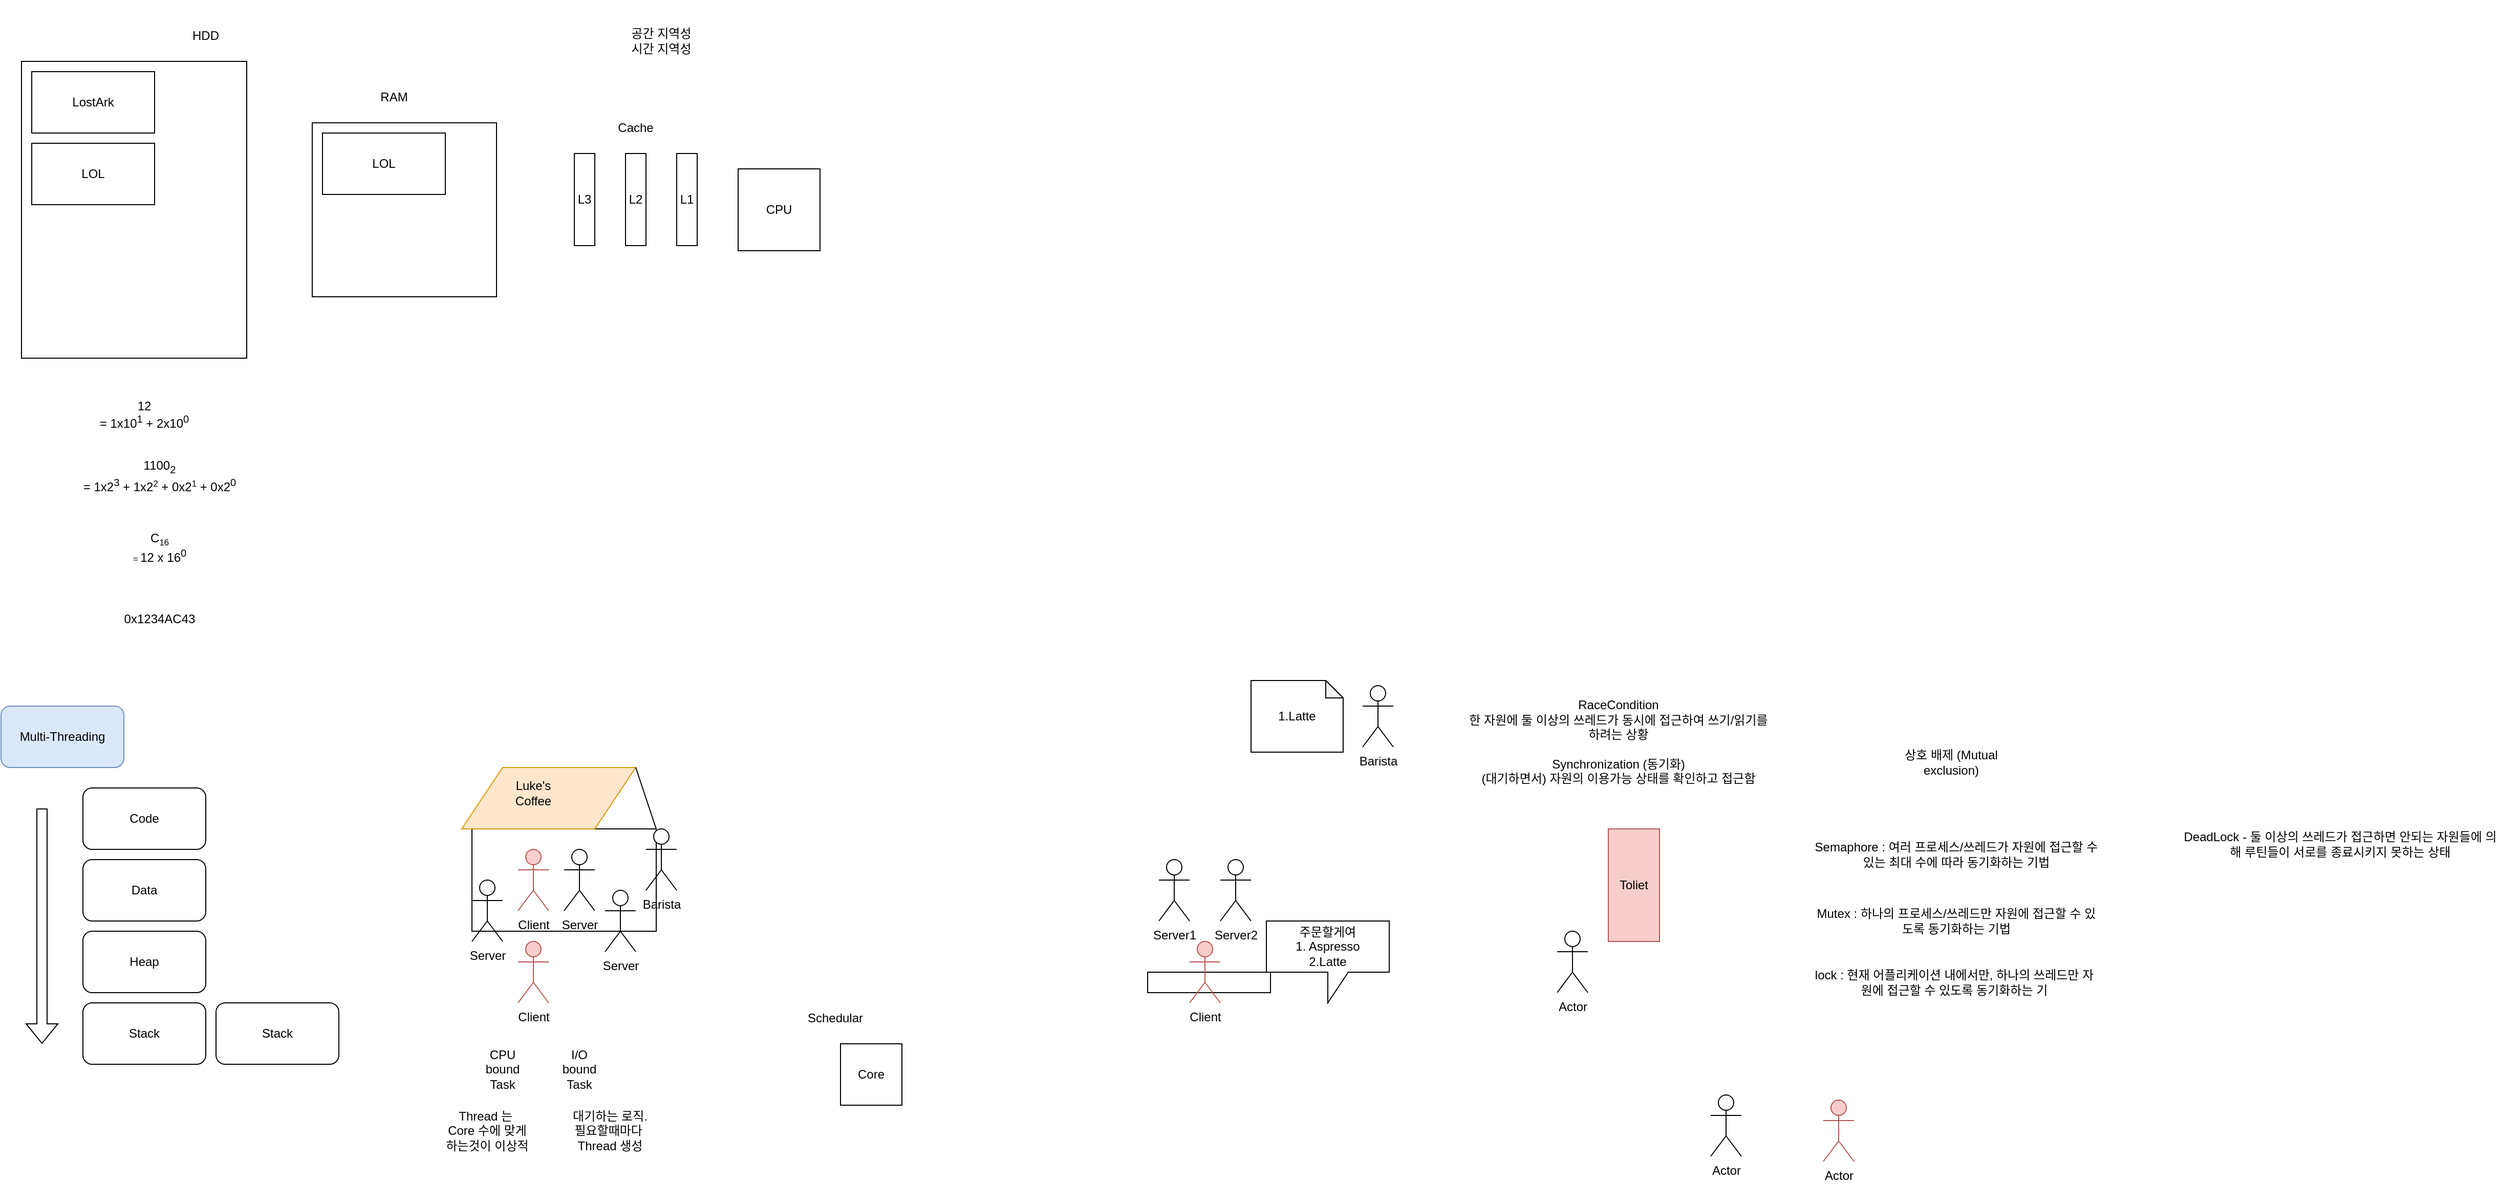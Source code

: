 <mxfile version="24.0.7" type="device">
  <diagram id="C5RBs43oDa-KdzZeNtuy" name="Page-1">
    <mxGraphModel dx="1221" dy="618" grid="1" gridSize="10" guides="1" tooltips="1" connect="1" arrows="0" fold="1" page="1" pageScale="1" pageWidth="827" pageHeight="1169" math="0" shadow="0">
      <root>
        <mxCell id="WIyWlLk6GJQsqaUBKTNV-0" />
        <mxCell id="WIyWlLk6GJQsqaUBKTNV-1" parent="WIyWlLk6GJQsqaUBKTNV-0" />
        <mxCell id="2EArhs2tTi93RpE7Wd-O-36" value="" style="rounded=0;whiteSpace=wrap;html=1;" parent="WIyWlLk6GJQsqaUBKTNV-1" vertex="1">
          <mxGeometry x="480" y="810" width="180" height="100" as="geometry" />
        </mxCell>
        <mxCell id="2EArhs2tTi93RpE7Wd-O-0" value="" style="rounded=0;whiteSpace=wrap;html=1;" parent="WIyWlLk6GJQsqaUBKTNV-1" vertex="1">
          <mxGeometry x="40" y="60" width="220" height="290" as="geometry" />
        </mxCell>
        <mxCell id="2EArhs2tTi93RpE7Wd-O-1" value="" style="rounded=0;whiteSpace=wrap;html=1;" parent="WIyWlLk6GJQsqaUBKTNV-1" vertex="1">
          <mxGeometry x="324" y="120" width="180" height="170" as="geometry" />
        </mxCell>
        <mxCell id="2EArhs2tTi93RpE7Wd-O-2" value="RAM" style="text;html=1;align=center;verticalAlign=middle;whiteSpace=wrap;rounded=0;" parent="WIyWlLk6GJQsqaUBKTNV-1" vertex="1">
          <mxGeometry x="374" y="80" width="60" height="30" as="geometry" />
        </mxCell>
        <mxCell id="2EArhs2tTi93RpE7Wd-O-3" value="HDD" style="text;html=1;align=center;verticalAlign=middle;whiteSpace=wrap;rounded=0;" parent="WIyWlLk6GJQsqaUBKTNV-1" vertex="1">
          <mxGeometry x="190" y="20" width="60" height="30" as="geometry" />
        </mxCell>
        <mxCell id="2EArhs2tTi93RpE7Wd-O-4" value="LOL" style="rounded=0;whiteSpace=wrap;html=1;" parent="WIyWlLk6GJQsqaUBKTNV-1" vertex="1">
          <mxGeometry x="50" y="140" width="120" height="60" as="geometry" />
        </mxCell>
        <mxCell id="2EArhs2tTi93RpE7Wd-O-6" value="LostArk" style="rounded=0;whiteSpace=wrap;html=1;" parent="WIyWlLk6GJQsqaUBKTNV-1" vertex="1">
          <mxGeometry x="50" y="70" width="120" height="60" as="geometry" />
        </mxCell>
        <mxCell id="2EArhs2tTi93RpE7Wd-O-7" value="CPU" style="whiteSpace=wrap;html=1;aspect=fixed;" parent="WIyWlLk6GJQsqaUBKTNV-1" vertex="1">
          <mxGeometry x="740" y="165" width="80" height="80" as="geometry" />
        </mxCell>
        <mxCell id="2EArhs2tTi93RpE7Wd-O-8" value="LOL" style="rounded=0;whiteSpace=wrap;html=1;" parent="WIyWlLk6GJQsqaUBKTNV-1" vertex="1">
          <mxGeometry x="334" y="130" width="120" height="60" as="geometry" />
        </mxCell>
        <mxCell id="2EArhs2tTi93RpE7Wd-O-10" value="L1" style="rounded=0;whiteSpace=wrap;html=1;" parent="WIyWlLk6GJQsqaUBKTNV-1" vertex="1">
          <mxGeometry x="680" y="150" width="20" height="90" as="geometry" />
        </mxCell>
        <mxCell id="2EArhs2tTi93RpE7Wd-O-11" value="Cache" style="text;html=1;align=center;verticalAlign=middle;whiteSpace=wrap;rounded=0;" parent="WIyWlLk6GJQsqaUBKTNV-1" vertex="1">
          <mxGeometry x="610" y="110" width="60" height="30" as="geometry" />
        </mxCell>
        <mxCell id="2EArhs2tTi93RpE7Wd-O-13" value="공간 지역성&lt;div&gt;시간 지역성&lt;/div&gt;" style="text;html=1;align=center;verticalAlign=middle;whiteSpace=wrap;rounded=0;" parent="WIyWlLk6GJQsqaUBKTNV-1" vertex="1">
          <mxGeometry x="570" width="190" height="80" as="geometry" />
        </mxCell>
        <mxCell id="2EArhs2tTi93RpE7Wd-O-14" value="L2" style="rounded=0;whiteSpace=wrap;html=1;" parent="WIyWlLk6GJQsqaUBKTNV-1" vertex="1">
          <mxGeometry x="630" y="150" width="20" height="90" as="geometry" />
        </mxCell>
        <mxCell id="2EArhs2tTi93RpE7Wd-O-15" value="L3" style="rounded=0;whiteSpace=wrap;html=1;" parent="WIyWlLk6GJQsqaUBKTNV-1" vertex="1">
          <mxGeometry x="580" y="150" width="20" height="90" as="geometry" />
        </mxCell>
        <mxCell id="2EArhs2tTi93RpE7Wd-O-18" value="12&lt;div&gt;= 1x10&lt;sup&gt;1&lt;/sup&gt; + 2x10&lt;sup&gt;0&lt;/sup&gt;&lt;/div&gt;" style="text;html=1;align=center;verticalAlign=middle;whiteSpace=wrap;rounded=0;" parent="WIyWlLk6GJQsqaUBKTNV-1" vertex="1">
          <mxGeometry x="90" y="380" width="140" height="50" as="geometry" />
        </mxCell>
        <mxCell id="2EArhs2tTi93RpE7Wd-O-19" value="1100&lt;sub&gt;2&lt;/sub&gt;&lt;div&gt;= 1x2&lt;sup&gt;3&lt;/sup&gt; + 1x2&lt;span style=&quot;font-size: 10px;&quot;&gt;&lt;sup&gt;2&lt;/sup&gt;&lt;/span&gt;&amp;nbsp;+ 0x2&lt;span style=&quot;font-size: 10px;&quot;&gt;&lt;sup&gt;1&lt;/sup&gt;&lt;/span&gt;&amp;nbsp;+ 0x2&lt;sup&gt;0&lt;/sup&gt;&lt;/div&gt;" style="text;html=1;align=center;verticalAlign=middle;whiteSpace=wrap;rounded=0;" parent="WIyWlLk6GJQsqaUBKTNV-1" vertex="1">
          <mxGeometry x="90" y="440" width="170" height="50" as="geometry" />
        </mxCell>
        <mxCell id="2EArhs2tTi93RpE7Wd-O-21" value="C&lt;span style=&quot;font-size: 10px;&quot;&gt;&lt;sub&gt;16&lt;/sub&gt;&lt;/span&gt;&lt;div&gt;&lt;span style=&quot;font-size: 8.333px;&quot;&gt;=&amp;nbsp;&lt;/span&gt;12 x 16&lt;sup&gt;0&lt;/sup&gt;&lt;/div&gt;" style="text;html=1;align=center;verticalAlign=middle;whiteSpace=wrap;rounded=0;" parent="WIyWlLk6GJQsqaUBKTNV-1" vertex="1">
          <mxGeometry x="90" y="510" width="170" height="50" as="geometry" />
        </mxCell>
        <mxCell id="2EArhs2tTi93RpE7Wd-O-22" value="0x1234AC43" style="text;html=1;align=center;verticalAlign=middle;whiteSpace=wrap;rounded=0;" parent="WIyWlLk6GJQsqaUBKTNV-1" vertex="1">
          <mxGeometry x="80" y="585" width="190" height="40" as="geometry" />
        </mxCell>
        <mxCell id="2EArhs2tTi93RpE7Wd-O-25" value="Multi-Threading" style="rounded=1;whiteSpace=wrap;html=1;fillColor=#dae8fc;strokeColor=#6c8ebf;" parent="WIyWlLk6GJQsqaUBKTNV-1" vertex="1">
          <mxGeometry x="20" y="690" width="120" height="60" as="geometry" />
        </mxCell>
        <mxCell id="2EArhs2tTi93RpE7Wd-O-27" value="Code" style="rounded=1;whiteSpace=wrap;html=1;" parent="WIyWlLk6GJQsqaUBKTNV-1" vertex="1">
          <mxGeometry x="100" y="770" width="120" height="60" as="geometry" />
        </mxCell>
        <mxCell id="2EArhs2tTi93RpE7Wd-O-28" value="Data" style="rounded=1;whiteSpace=wrap;html=1;" parent="WIyWlLk6GJQsqaUBKTNV-1" vertex="1">
          <mxGeometry x="100" y="840" width="120" height="60" as="geometry" />
        </mxCell>
        <mxCell id="2EArhs2tTi93RpE7Wd-O-29" value="Heap" style="rounded=1;whiteSpace=wrap;html=1;" parent="WIyWlLk6GJQsqaUBKTNV-1" vertex="1">
          <mxGeometry x="100" y="910" width="120" height="60" as="geometry" />
        </mxCell>
        <mxCell id="2EArhs2tTi93RpE7Wd-O-30" value="Stack" style="rounded=1;whiteSpace=wrap;html=1;" parent="WIyWlLk6GJQsqaUBKTNV-1" vertex="1">
          <mxGeometry x="100" y="980" width="120" height="60" as="geometry" />
        </mxCell>
        <mxCell id="2EArhs2tTi93RpE7Wd-O-31" value="" style="shape=flexArrow;endArrow=classic;html=1;rounded=0;" parent="WIyWlLk6GJQsqaUBKTNV-1" edge="1">
          <mxGeometry width="50" height="50" relative="1" as="geometry">
            <mxPoint x="60" y="790" as="sourcePoint" />
            <mxPoint x="60" y="1020" as="targetPoint" />
          </mxGeometry>
        </mxCell>
        <mxCell id="2EArhs2tTi93RpE7Wd-O-33" value="" style="shape=parallelogram;perimeter=parallelogramPerimeter;whiteSpace=wrap;html=1;fixedSize=1;fillColor=#ffe6cc;strokeColor=#d79b00;size=40;" parent="WIyWlLk6GJQsqaUBKTNV-1" vertex="1">
          <mxGeometry x="470" y="750" width="170" height="60" as="geometry" />
        </mxCell>
        <mxCell id="2EArhs2tTi93RpE7Wd-O-35" value="" style="endArrow=none;html=1;rounded=0;entryX=1;entryY=0;entryDx=0;entryDy=0;" parent="WIyWlLk6GJQsqaUBKTNV-1" target="2EArhs2tTi93RpE7Wd-O-33" edge="1">
          <mxGeometry width="50" height="50" relative="1" as="geometry">
            <mxPoint x="660" y="810" as="sourcePoint" />
            <mxPoint x="540" y="980" as="targetPoint" />
          </mxGeometry>
        </mxCell>
        <mxCell id="2EArhs2tTi93RpE7Wd-O-37" value="Luke&#39;s&lt;div&gt;Coffee&lt;/div&gt;" style="text;html=1;align=center;verticalAlign=middle;whiteSpace=wrap;rounded=0;" parent="WIyWlLk6GJQsqaUBKTNV-1" vertex="1">
          <mxGeometry x="490" y="750" width="100" height="50" as="geometry" />
        </mxCell>
        <mxCell id="2EArhs2tTi93RpE7Wd-O-38" value="Server" style="shape=umlActor;verticalLabelPosition=bottom;verticalAlign=top;html=1;outlineConnect=0;" parent="WIyWlLk6GJQsqaUBKTNV-1" vertex="1">
          <mxGeometry x="570" y="830" width="30" height="60" as="geometry" />
        </mxCell>
        <mxCell id="2EArhs2tTi93RpE7Wd-O-39" value="Client" style="shape=umlActor;verticalLabelPosition=bottom;verticalAlign=top;html=1;outlineConnect=0;fillColor=#f8cecc;strokeColor=#b85450;" parent="WIyWlLk6GJQsqaUBKTNV-1" vertex="1">
          <mxGeometry x="525" y="830" width="30" height="60" as="geometry" />
        </mxCell>
        <mxCell id="2EArhs2tTi93RpE7Wd-O-40" value="Client" style="shape=umlActor;verticalLabelPosition=bottom;verticalAlign=top;html=1;outlineConnect=0;fillColor=#f8cecc;strokeColor=#b85450;" parent="WIyWlLk6GJQsqaUBKTNV-1" vertex="1">
          <mxGeometry x="525" y="920" width="30" height="60" as="geometry" />
        </mxCell>
        <mxCell id="2EArhs2tTi93RpE7Wd-O-41" value="Barista" style="shape=umlActor;verticalLabelPosition=bottom;verticalAlign=top;html=1;outlineConnect=0;" parent="WIyWlLk6GJQsqaUBKTNV-1" vertex="1">
          <mxGeometry x="650" y="810" width="30" height="60" as="geometry" />
        </mxCell>
        <mxCell id="2EArhs2tTi93RpE7Wd-O-42" value="Server" style="shape=umlActor;verticalLabelPosition=bottom;verticalAlign=top;html=1;outlineConnect=0;" parent="WIyWlLk6GJQsqaUBKTNV-1" vertex="1">
          <mxGeometry x="480" y="860" width="30" height="60" as="geometry" />
        </mxCell>
        <mxCell id="2EArhs2tTi93RpE7Wd-O-43" value="Server" style="shape=umlActor;verticalLabelPosition=bottom;verticalAlign=top;html=1;outlineConnect=0;" parent="WIyWlLk6GJQsqaUBKTNV-1" vertex="1">
          <mxGeometry x="610" y="870" width="30" height="60" as="geometry" />
        </mxCell>
        <mxCell id="2EArhs2tTi93RpE7Wd-O-44" value="Stack" style="rounded=1;whiteSpace=wrap;html=1;" parent="WIyWlLk6GJQsqaUBKTNV-1" vertex="1">
          <mxGeometry x="230" y="980" width="120" height="60" as="geometry" />
        </mxCell>
        <mxCell id="2EArhs2tTi93RpE7Wd-O-45" value="CPU bound Task" style="text;html=1;align=center;verticalAlign=middle;whiteSpace=wrap;rounded=0;" parent="WIyWlLk6GJQsqaUBKTNV-1" vertex="1">
          <mxGeometry x="480" y="1020" width="60" height="50" as="geometry" />
        </mxCell>
        <mxCell id="2EArhs2tTi93RpE7Wd-O-46" value="I/O&lt;div&gt;bound Task&lt;/div&gt;" style="text;html=1;align=center;verticalAlign=middle;whiteSpace=wrap;rounded=0;" parent="WIyWlLk6GJQsqaUBKTNV-1" vertex="1">
          <mxGeometry x="555" y="1020" width="60" height="50" as="geometry" />
        </mxCell>
        <mxCell id="2EArhs2tTi93RpE7Wd-O-47" value="Thread 는&amp;nbsp;&lt;div&gt;Core 수에 맞게 하는것이 이상적&lt;/div&gt;" style="text;html=1;align=center;verticalAlign=middle;whiteSpace=wrap;rounded=0;" parent="WIyWlLk6GJQsqaUBKTNV-1" vertex="1">
          <mxGeometry x="450" y="1080" width="90" height="50" as="geometry" />
        </mxCell>
        <mxCell id="2EArhs2tTi93RpE7Wd-O-48" value="대기하는 로직.&lt;div&gt;필요할때마다&amp;nbsp; Thread 생성&lt;/div&gt;" style="text;html=1;align=center;verticalAlign=middle;whiteSpace=wrap;rounded=0;" parent="WIyWlLk6GJQsqaUBKTNV-1" vertex="1">
          <mxGeometry x="570" y="1080" width="90" height="50" as="geometry" />
        </mxCell>
        <mxCell id="2EArhs2tTi93RpE7Wd-O-49" value="Core" style="whiteSpace=wrap;html=1;aspect=fixed;" parent="WIyWlLk6GJQsqaUBKTNV-1" vertex="1">
          <mxGeometry x="840" y="1020" width="60" height="60" as="geometry" />
        </mxCell>
        <mxCell id="2EArhs2tTi93RpE7Wd-O-50" value="Schedular" style="text;html=1;align=center;verticalAlign=middle;whiteSpace=wrap;rounded=0;" parent="WIyWlLk6GJQsqaUBKTNV-1" vertex="1">
          <mxGeometry x="780" y="980" width="110" height="30" as="geometry" />
        </mxCell>
        <mxCell id="TqzJmQPPYu4ZV125POUB-9" value="Server1" style="shape=umlActor;verticalLabelPosition=bottom;verticalAlign=top;html=1;outlineConnect=0;" vertex="1" parent="WIyWlLk6GJQsqaUBKTNV-1">
          <mxGeometry x="1151" y="840" width="30" height="60" as="geometry" />
        </mxCell>
        <mxCell id="TqzJmQPPYu4ZV125POUB-10" value="Server2" style="shape=umlActor;verticalLabelPosition=bottom;verticalAlign=top;html=1;outlineConnect=0;" vertex="1" parent="WIyWlLk6GJQsqaUBKTNV-1">
          <mxGeometry x="1211" y="840" width="30" height="60" as="geometry" />
        </mxCell>
        <mxCell id="TqzJmQPPYu4ZV125POUB-12" value="" style="rounded=0;whiteSpace=wrap;html=1;" vertex="1" parent="WIyWlLk6GJQsqaUBKTNV-1">
          <mxGeometry x="1140" y="950" width="120" height="20" as="geometry" />
        </mxCell>
        <mxCell id="TqzJmQPPYu4ZV125POUB-13" value="Barista" style="shape=umlActor;verticalLabelPosition=bottom;verticalAlign=top;html=1;outlineConnect=0;" vertex="1" parent="WIyWlLk6GJQsqaUBKTNV-1">
          <mxGeometry x="1350" y="670" width="30" height="60" as="geometry" />
        </mxCell>
        <mxCell id="TqzJmQPPYu4ZV125POUB-11" value="Client" style="shape=umlActor;verticalLabelPosition=bottom;verticalAlign=top;html=1;outlineConnect=0;fillColor=#f8cecc;strokeColor=#b85450;" vertex="1" parent="WIyWlLk6GJQsqaUBKTNV-1">
          <mxGeometry x="1181" y="920" width="30" height="60" as="geometry" />
        </mxCell>
        <mxCell id="TqzJmQPPYu4ZV125POUB-14" value="주문할게여&lt;div&gt;1. Aspresso&lt;/div&gt;&lt;div&gt;2.Latte&lt;/div&gt;" style="shape=callout;whiteSpace=wrap;html=1;perimeter=calloutPerimeter;" vertex="1" parent="WIyWlLk6GJQsqaUBKTNV-1">
          <mxGeometry x="1256" y="900" width="120" height="80" as="geometry" />
        </mxCell>
        <mxCell id="TqzJmQPPYu4ZV125POUB-15" value="1.Aspresso&lt;div&gt;2.Latte&lt;/div&gt;" style="shape=note;whiteSpace=wrap;html=1;backgroundOutline=1;darkOpacity=0.05;size=17;" vertex="1" parent="WIyWlLk6GJQsqaUBKTNV-1">
          <mxGeometry x="1241" y="665" width="90" height="70" as="geometry" />
        </mxCell>
        <mxCell id="TqzJmQPPYu4ZV125POUB-16" value="&lt;div&gt;1.Latte&lt;/div&gt;" style="shape=note;whiteSpace=wrap;html=1;backgroundOutline=1;darkOpacity=0.05;size=17;" vertex="1" parent="WIyWlLk6GJQsqaUBKTNV-1">
          <mxGeometry x="1241" y="665" width="90" height="70" as="geometry" />
        </mxCell>
        <mxCell id="TqzJmQPPYu4ZV125POUB-17" value="RaceCondition&lt;div&gt;한 자원에 둘 이상의 쓰레드가 동시에 접근하여 쓰기/읽기를 하려는 상황&lt;/div&gt;&lt;div&gt;&lt;br&gt;&lt;/div&gt;&lt;div&gt;Synchronization (동기화)&lt;/div&gt;&lt;div&gt;(대기하면서) 자원의 이용가능 상태를 확인하고 접근함&lt;/div&gt;" style="text;html=1;align=center;verticalAlign=middle;whiteSpace=wrap;rounded=0;" vertex="1" parent="WIyWlLk6GJQsqaUBKTNV-1">
          <mxGeometry x="1450" y="670" width="300" height="110" as="geometry" />
        </mxCell>
        <mxCell id="TqzJmQPPYu4ZV125POUB-18" value="Toliet" style="rounded=0;whiteSpace=wrap;html=1;fillColor=#f8cecc;strokeColor=#b85450;" vertex="1" parent="WIyWlLk6GJQsqaUBKTNV-1">
          <mxGeometry x="1590" y="810" width="50" height="110" as="geometry" />
        </mxCell>
        <mxCell id="TqzJmQPPYu4ZV125POUB-21" value="Actor" style="shape=umlActor;verticalLabelPosition=bottom;verticalAlign=top;html=1;outlineConnect=0;" vertex="1" parent="WIyWlLk6GJQsqaUBKTNV-1">
          <mxGeometry x="1690" y="1070" width="30" height="60" as="geometry" />
        </mxCell>
        <mxCell id="TqzJmQPPYu4ZV125POUB-22" value="Actor" style="shape=umlActor;verticalLabelPosition=bottom;verticalAlign=top;html=1;outlineConnect=0;fillColor=#f8cecc;strokeColor=#b85450;" vertex="1" parent="WIyWlLk6GJQsqaUBKTNV-1">
          <mxGeometry x="1800" y="1075" width="30" height="60" as="geometry" />
        </mxCell>
        <mxCell id="TqzJmQPPYu4ZV125POUB-23" value="Actor" style="shape=umlActor;verticalLabelPosition=bottom;verticalAlign=top;html=1;outlineConnect=0;" vertex="1" parent="WIyWlLk6GJQsqaUBKTNV-1">
          <mxGeometry x="1540" y="910" width="30" height="60" as="geometry" />
        </mxCell>
        <mxCell id="TqzJmQPPYu4ZV125POUB-24" value="Semaphore : 여러 프로세스/쓰레드가 자원에 접근할 수 있는 최대 수에 따라 동기화하는 기법" style="text;html=1;align=center;verticalAlign=middle;whiteSpace=wrap;rounded=0;" vertex="1" parent="WIyWlLk6GJQsqaUBKTNV-1">
          <mxGeometry x="1790" y="810" width="280" height="50" as="geometry" />
        </mxCell>
        <mxCell id="TqzJmQPPYu4ZV125POUB-25" value="Mutex : 하나의 프로세스/쓰레드만 자원에 접근할 수 있도록 동기화하는 기법" style="text;html=1;align=center;verticalAlign=middle;whiteSpace=wrap;rounded=0;" vertex="1" parent="WIyWlLk6GJQsqaUBKTNV-1">
          <mxGeometry x="1790" y="875" width="280" height="50" as="geometry" />
        </mxCell>
        <mxCell id="TqzJmQPPYu4ZV125POUB-26" value="lock : 현재 어플리케이션 내에서만, 하나의 쓰레드만 자원에 접근할 수 있도록 동기화하는 기" style="text;html=1;align=center;verticalAlign=middle;whiteSpace=wrap;rounded=0;" vertex="1" parent="WIyWlLk6GJQsqaUBKTNV-1">
          <mxGeometry x="1788" y="935" width="280" height="50" as="geometry" />
        </mxCell>
        <mxCell id="TqzJmQPPYu4ZV125POUB-28" value="상호 배제 (Mutual exclusion)" style="text;html=1;align=center;verticalAlign=middle;whiteSpace=wrap;rounded=0;" vertex="1" parent="WIyWlLk6GJQsqaUBKTNV-1">
          <mxGeometry x="1850" y="720" width="150" height="50" as="geometry" />
        </mxCell>
        <mxCell id="TqzJmQPPYu4ZV125POUB-29" value="DeadLock - 둘 이상의 쓰레드가 접근하면 안되는 자원들에 의해 루틴들이 서로를 종료시키지 못하는 상태" style="text;html=1;align=center;verticalAlign=middle;whiteSpace=wrap;rounded=0;" vertex="1" parent="WIyWlLk6GJQsqaUBKTNV-1">
          <mxGeometry x="2150" y="800" width="310" height="50" as="geometry" />
        </mxCell>
      </root>
    </mxGraphModel>
  </diagram>
</mxfile>

